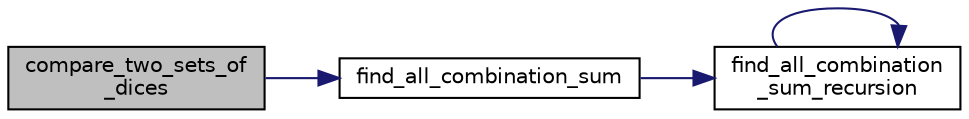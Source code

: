 digraph "compare_two_sets_of_dices"
{
 // LATEX_PDF_SIZE
  edge [fontname="Helvetica",fontsize="10",labelfontname="Helvetica",labelfontsize="10"];
  node [fontname="Helvetica",fontsize="10",shape=record];
  rankdir="LR";
  Node1 [label="compare_two_sets_of\l_dices",height=0.2,width=0.4,color="black", fillcolor="grey75", style="filled", fontcolor="black",tooltip=" "];
  Node1 -> Node2 [color="midnightblue",fontsize="10",style="solid",fontname="Helvetica"];
  Node2 [label="find_all_combination_sum",height=0.2,width=0.4,color="black", fillcolor="white", style="filled",URL="$dice_8h.html#a8a7a6e26f8c023725dde2b4cc54ad376",tooltip=" "];
  Node2 -> Node3 [color="midnightblue",fontsize="10",style="solid",fontname="Helvetica"];
  Node3 [label="find_all_combination\l_sum_recursion",height=0.2,width=0.4,color="black", fillcolor="white", style="filled",URL="$dice_8h.html#a6dbd05e57cb9191384ae73db091e33cb",tooltip=" "];
  Node3 -> Node3 [color="midnightblue",fontsize="10",style="solid",fontname="Helvetica"];
}
